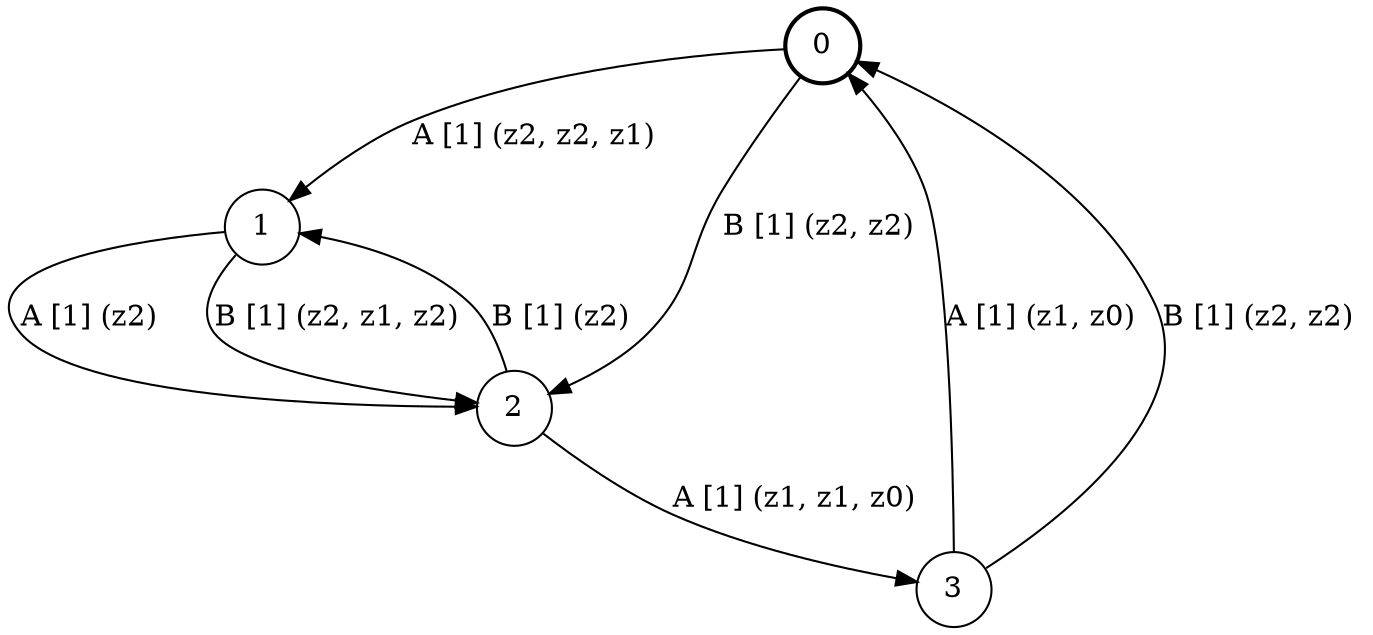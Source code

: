 # generated file, don't try to modify
# command: dot -Tpng <filename> > tree.png
digraph Automaton {
    node [shape = circle];
    0 [style = "bold"];
    0 -> 1 [label = "A [1] (z2, z2, z1) "];
    0 -> 2 [label = "B [1] (z2, z2) "];
    1 -> 2 [label = "A [1] (z2) "];
    1 -> 2 [label = "B [1] (z2, z1, z2) "];
    2 -> 3 [label = "A [1] (z1, z1, z0) "];
    2 -> 1 [label = "B [1] (z2) "];
    3 -> 0 [label = "A [1] (z1, z0) "];
    3 -> 0 [label = "B [1] (z2, z2) "];
}
